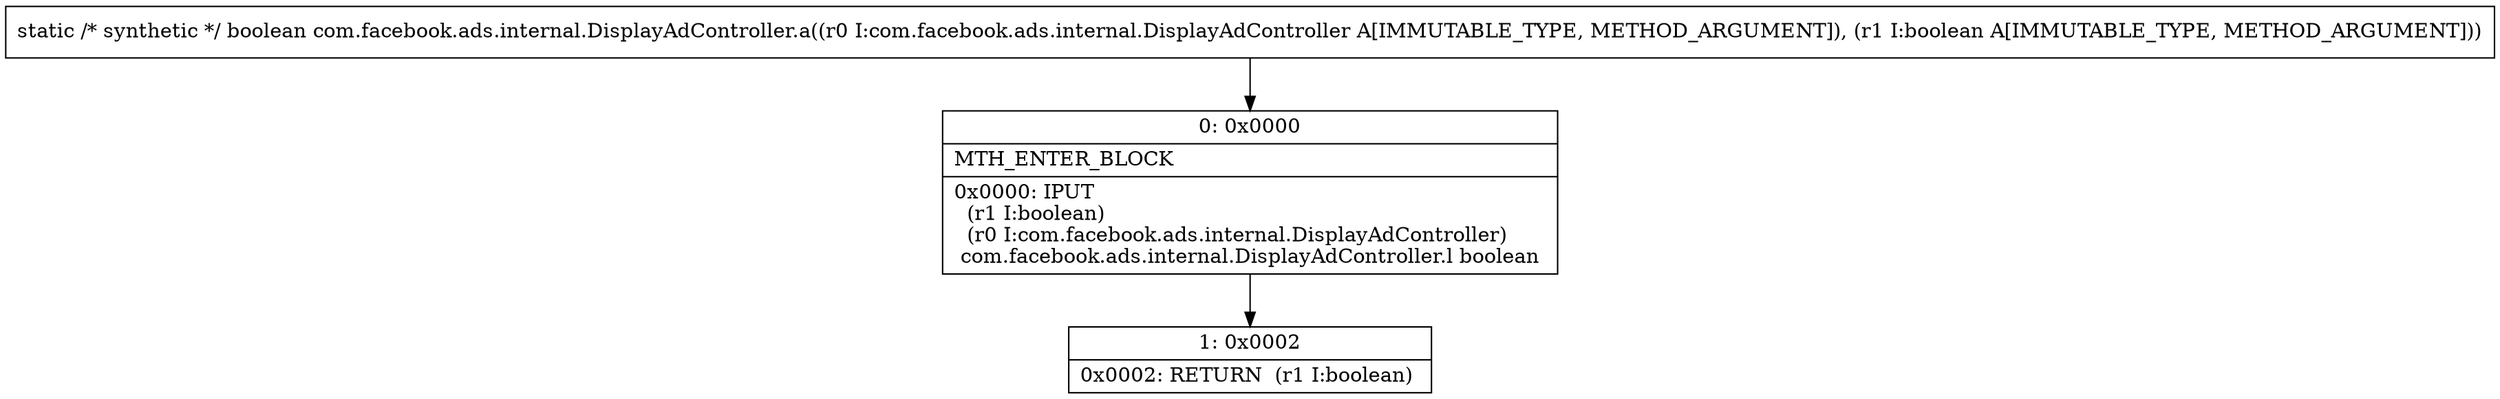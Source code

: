 digraph "CFG forcom.facebook.ads.internal.DisplayAdController.a(Lcom\/facebook\/ads\/internal\/DisplayAdController;Z)Z" {
Node_0 [shape=record,label="{0\:\ 0x0000|MTH_ENTER_BLOCK\l|0x0000: IPUT  \l  (r1 I:boolean)\l  (r0 I:com.facebook.ads.internal.DisplayAdController)\l com.facebook.ads.internal.DisplayAdController.l boolean \l}"];
Node_1 [shape=record,label="{1\:\ 0x0002|0x0002: RETURN  (r1 I:boolean) \l}"];
MethodNode[shape=record,label="{static \/* synthetic *\/ boolean com.facebook.ads.internal.DisplayAdController.a((r0 I:com.facebook.ads.internal.DisplayAdController A[IMMUTABLE_TYPE, METHOD_ARGUMENT]), (r1 I:boolean A[IMMUTABLE_TYPE, METHOD_ARGUMENT])) }"];
MethodNode -> Node_0;
Node_0 -> Node_1;
}

